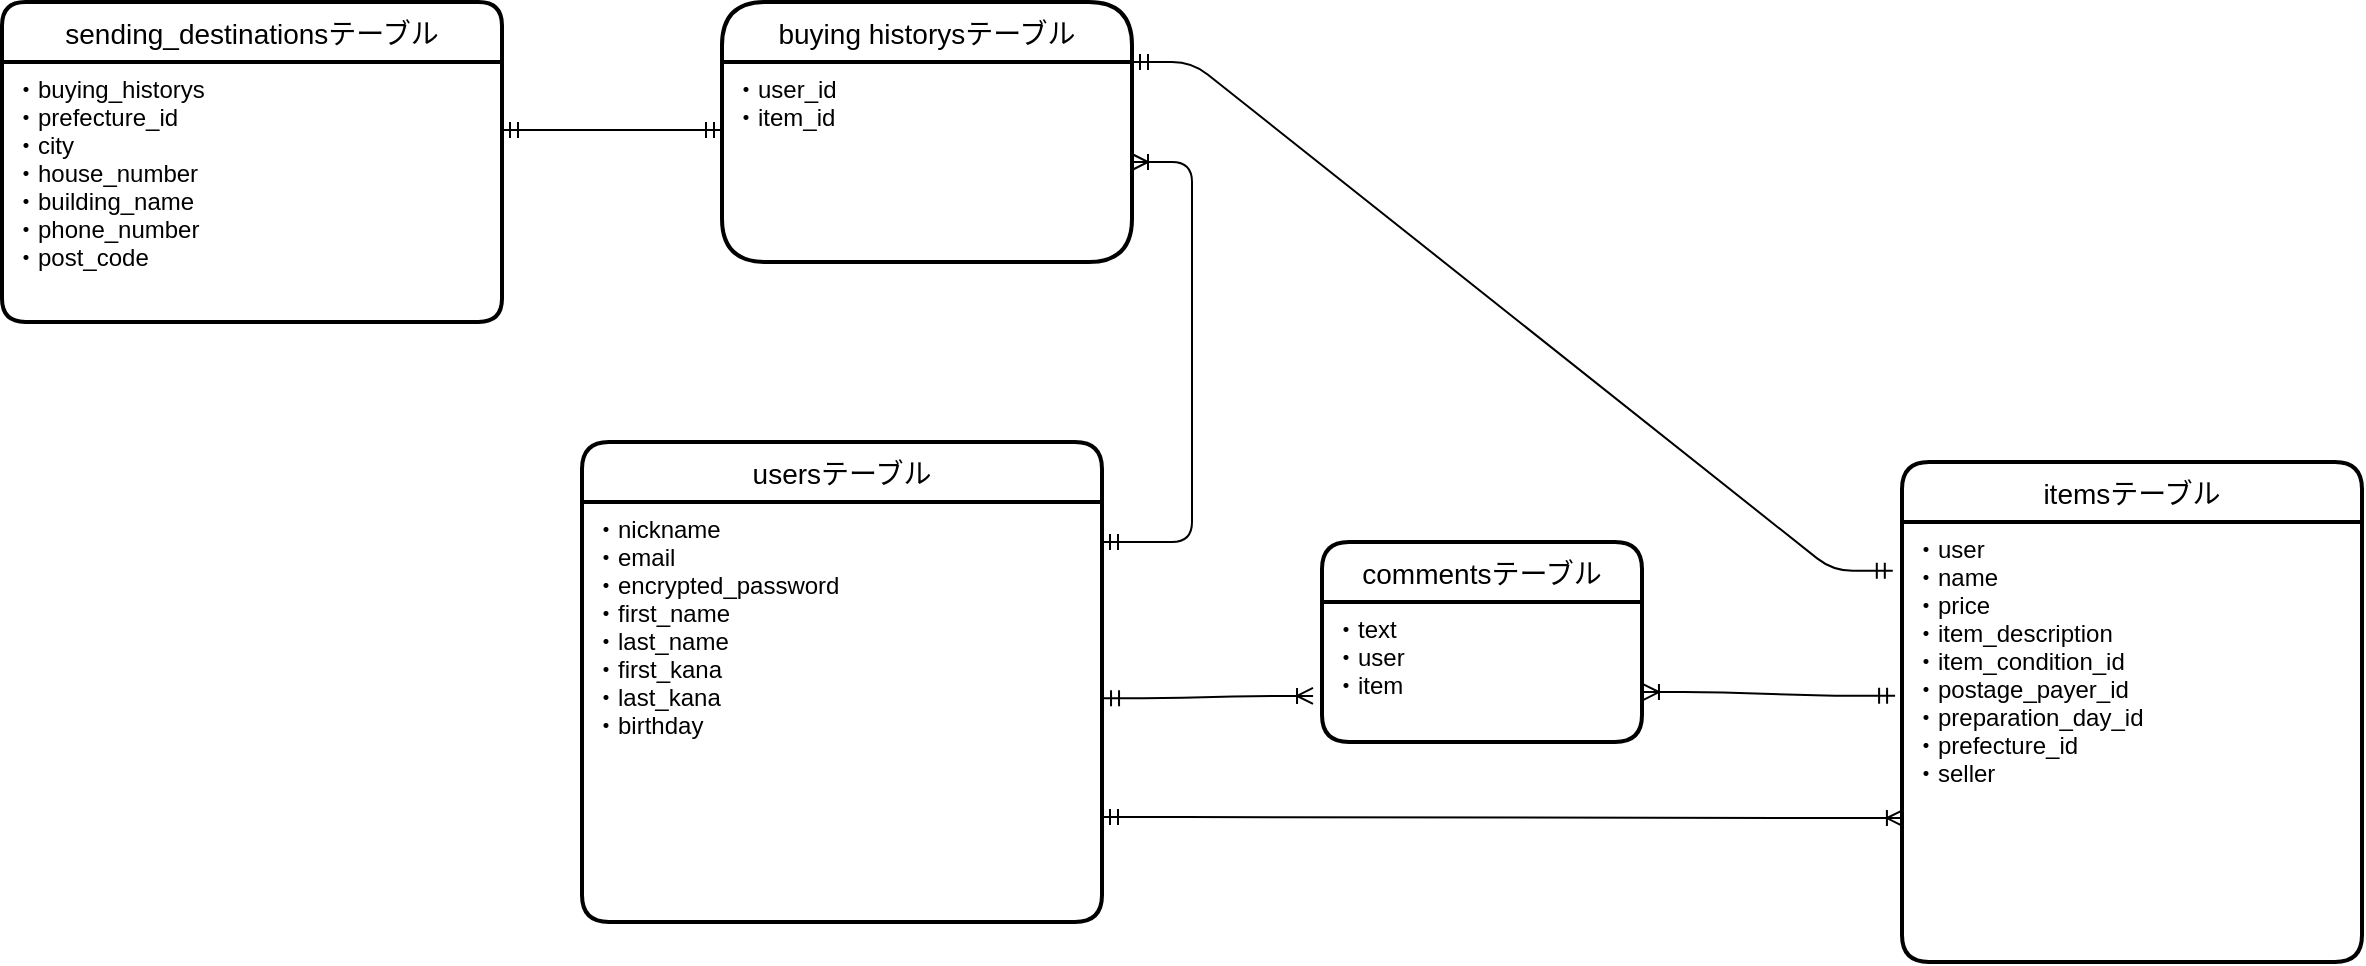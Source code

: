 <mxfile>
    <diagram id="1MaPrA4T3GDgRVxVeaMp" name="ページ1">
        <mxGraphModel dx="2019" dy="1778" grid="1" gridSize="10" guides="1" tooltips="1" connect="1" arrows="1" fold="1" page="0" pageScale="1" pageWidth="827" pageHeight="1169" math="0" shadow="0">
            <root>
                <mxCell id="0"/>
                <mxCell id="1" parent="0"/>
                <mxCell id="34" value="usersテーブル" style="swimlane;childLayout=stackLayout;horizontal=1;startSize=30;horizontalStack=0;rounded=1;fontSize=14;fontStyle=0;strokeWidth=2;resizeParent=0;resizeLast=1;shadow=0;dashed=0;align=center;" vertex="1" parent="1">
                    <mxGeometry x="-210" y="-820" width="260" height="240" as="geometry"/>
                </mxCell>
                <mxCell id="35" value="・nickname&#10;・email&#10;・encrypted_password&#10;・first_name&#10;・last_name&#10;・first_kana&#10;・last_kana&#10;・birthday&#10;&#10;" style="align=left;strokeColor=none;fillColor=none;spacingLeft=4;fontSize=12;verticalAlign=top;resizable=0;rotatable=0;part=1;" vertex="1" parent="34">
                    <mxGeometry y="30" width="260" height="210" as="geometry"/>
                </mxCell>
                <mxCell id="39" value="itemsテーブル" style="swimlane;childLayout=stackLayout;horizontal=1;startSize=30;horizontalStack=0;rounded=1;fontSize=14;fontStyle=0;strokeWidth=2;resizeParent=0;resizeLast=1;shadow=0;dashed=0;align=center;" vertex="1" parent="1">
                    <mxGeometry x="450" y="-810" width="230" height="250" as="geometry"/>
                </mxCell>
                <mxCell id="40" value="・user&#10;・name&#10;・price&#10;・item_description&#10;・item_condition_id&#10;・postage_payer_id&#10;・preparation_day_id&#10;・prefecture_id&#10;・seller&#10;&#10;" style="align=left;strokeColor=none;fillColor=none;spacingLeft=4;fontSize=12;verticalAlign=top;resizable=0;rotatable=0;part=1;" vertex="1" parent="39">
                    <mxGeometry y="30" width="230" height="220" as="geometry"/>
                </mxCell>
                <mxCell id="41" value="buying historysテーブル" style="swimlane;childLayout=stackLayout;horizontal=1;startSize=30;horizontalStack=0;rounded=1;fontSize=14;fontStyle=0;strokeWidth=2;resizeParent=0;resizeLast=1;shadow=0;dashed=0;align=center;arcSize=24;" vertex="1" parent="1">
                    <mxGeometry x="-140" y="-1040" width="205" height="130" as="geometry"/>
                </mxCell>
                <mxCell id="54" value="・user_id&#10;・item_id&#10;" style="align=left;strokeColor=none;fillColor=none;spacingLeft=4;fontSize=12;verticalAlign=top;resizable=0;rotatable=0;part=1;" vertex="1" parent="41">
                    <mxGeometry y="30" width="205" height="100" as="geometry"/>
                </mxCell>
                <mxCell id="43" value="sending_destinationsテーブル" style="swimlane;childLayout=stackLayout;horizontal=1;startSize=30;horizontalStack=0;rounded=1;fontSize=14;fontStyle=0;strokeWidth=2;resizeParent=0;resizeLast=1;shadow=0;dashed=0;align=center;arcSize=13;" vertex="1" parent="1">
                    <mxGeometry x="-500" y="-1040" width="250" height="160" as="geometry"/>
                </mxCell>
                <mxCell id="44" value="・buying_historys&#10;・prefecture_id&#10;・city&#10;・house_number&#10;・building_name&#10;・phone_number&#10;・post_code" style="align=left;strokeColor=none;fillColor=none;spacingLeft=4;fontSize=12;verticalAlign=top;resizable=0;rotatable=0;part=1;" vertex="1" parent="43">
                    <mxGeometry y="30" width="250" height="130" as="geometry"/>
                </mxCell>
                <mxCell id="45" value="commentsテーブル" style="swimlane;childLayout=stackLayout;horizontal=1;startSize=30;horizontalStack=0;rounded=1;fontSize=14;fontStyle=0;strokeWidth=2;resizeParent=0;resizeLast=1;shadow=0;dashed=0;align=center;" vertex="1" parent="1">
                    <mxGeometry x="160" y="-770" width="160" height="100" as="geometry"/>
                </mxCell>
                <mxCell id="46" value="・text&#10;・user&#10;・item" style="align=left;strokeColor=none;fillColor=none;spacingLeft=4;fontSize=12;verticalAlign=top;resizable=0;rotatable=0;part=1;" vertex="1" parent="45">
                    <mxGeometry y="30" width="160" height="70" as="geometry"/>
                </mxCell>
                <mxCell id="79" value="" style="edgeStyle=entityRelationEdgeStyle;fontSize=12;html=1;endArrow=ERoneToMany;startArrow=ERmandOne;exitX=1;exitY=0.75;exitDx=0;exitDy=0;entryX=0.002;entryY=0.673;entryDx=0;entryDy=0;entryPerimeter=0;" edge="1" parent="1" source="35" target="40">
                    <mxGeometry width="100" height="100" relative="1" as="geometry">
                        <mxPoint x="290" y="-400" as="sourcePoint"/>
                        <mxPoint x="380" y="-630" as="targetPoint"/>
                    </mxGeometry>
                </mxCell>
                <mxCell id="83" value="" style="edgeStyle=entityRelationEdgeStyle;fontSize=12;html=1;endArrow=ERoneToMany;startArrow=ERmandOne;exitX=1.002;exitY=0.467;exitDx=0;exitDy=0;exitPerimeter=0;entryX=-0.028;entryY=0.671;entryDx=0;entryDy=0;entryPerimeter=0;" edge="1" parent="1" source="35" target="46">
                    <mxGeometry width="100" height="100" relative="1" as="geometry">
                        <mxPoint x="60" y="-690" as="sourcePoint"/>
                        <mxPoint x="160" y="-710" as="targetPoint"/>
                    </mxGeometry>
                </mxCell>
                <mxCell id="84" value="" style="edgeStyle=entityRelationEdgeStyle;fontSize=12;html=1;endArrow=ERoneToMany;startArrow=ERmandOne;entryX=1.003;entryY=0.643;entryDx=0;entryDy=0;exitX=-0.015;exitY=0.395;exitDx=0;exitDy=0;exitPerimeter=0;entryPerimeter=0;" edge="1" parent="1" source="40" target="46">
                    <mxGeometry width="100" height="100" relative="1" as="geometry">
                        <mxPoint x="370" y="-680" as="sourcePoint"/>
                        <mxPoint x="320" y="-720" as="targetPoint"/>
                    </mxGeometry>
                </mxCell>
                <mxCell id="86" value="" style="edgeStyle=entityRelationEdgeStyle;fontSize=12;html=1;endArrow=ERoneToMany;startArrow=ERmandOne;" edge="1" parent="1" target="54">
                    <mxGeometry width="100" height="100" relative="1" as="geometry">
                        <mxPoint x="50" y="-770" as="sourcePoint"/>
                        <mxPoint x="150" y="-870" as="targetPoint"/>
                    </mxGeometry>
                </mxCell>
                <mxCell id="88" value="" style="edgeStyle=entityRelationEdgeStyle;fontSize=12;html=1;endArrow=ERmandOne;startArrow=ERmandOne;" edge="1" parent="1">
                    <mxGeometry width="100" height="100" relative="1" as="geometry">
                        <mxPoint x="-250" y="-976" as="sourcePoint"/>
                        <mxPoint x="-140" y="-976" as="targetPoint"/>
                    </mxGeometry>
                </mxCell>
                <mxCell id="89" value="" style="edgeStyle=entityRelationEdgeStyle;fontSize=12;html=1;endArrow=ERmandOne;startArrow=ERmandOne;exitX=1;exitY=0;exitDx=0;exitDy=0;entryX=-0.02;entryY=0.111;entryDx=0;entryDy=0;entryPerimeter=0;" edge="1" parent="1" source="54" target="40">
                    <mxGeometry width="100" height="100" relative="1" as="geometry">
                        <mxPoint x="370" y="-850" as="sourcePoint"/>
                        <mxPoint x="470" y="-950" as="targetPoint"/>
                    </mxGeometry>
                </mxCell>
            </root>
        </mxGraphModel>
    </diagram>
</mxfile>
